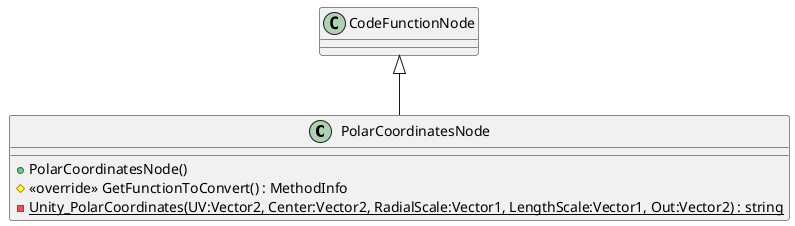 @startuml
class PolarCoordinatesNode {
    + PolarCoordinatesNode()
    # <<override>> GetFunctionToConvert() : MethodInfo
    {static} - Unity_PolarCoordinates(UV:Vector2, Center:Vector2, RadialScale:Vector1, LengthScale:Vector1, Out:Vector2) : string
}
CodeFunctionNode <|-- PolarCoordinatesNode
@enduml
